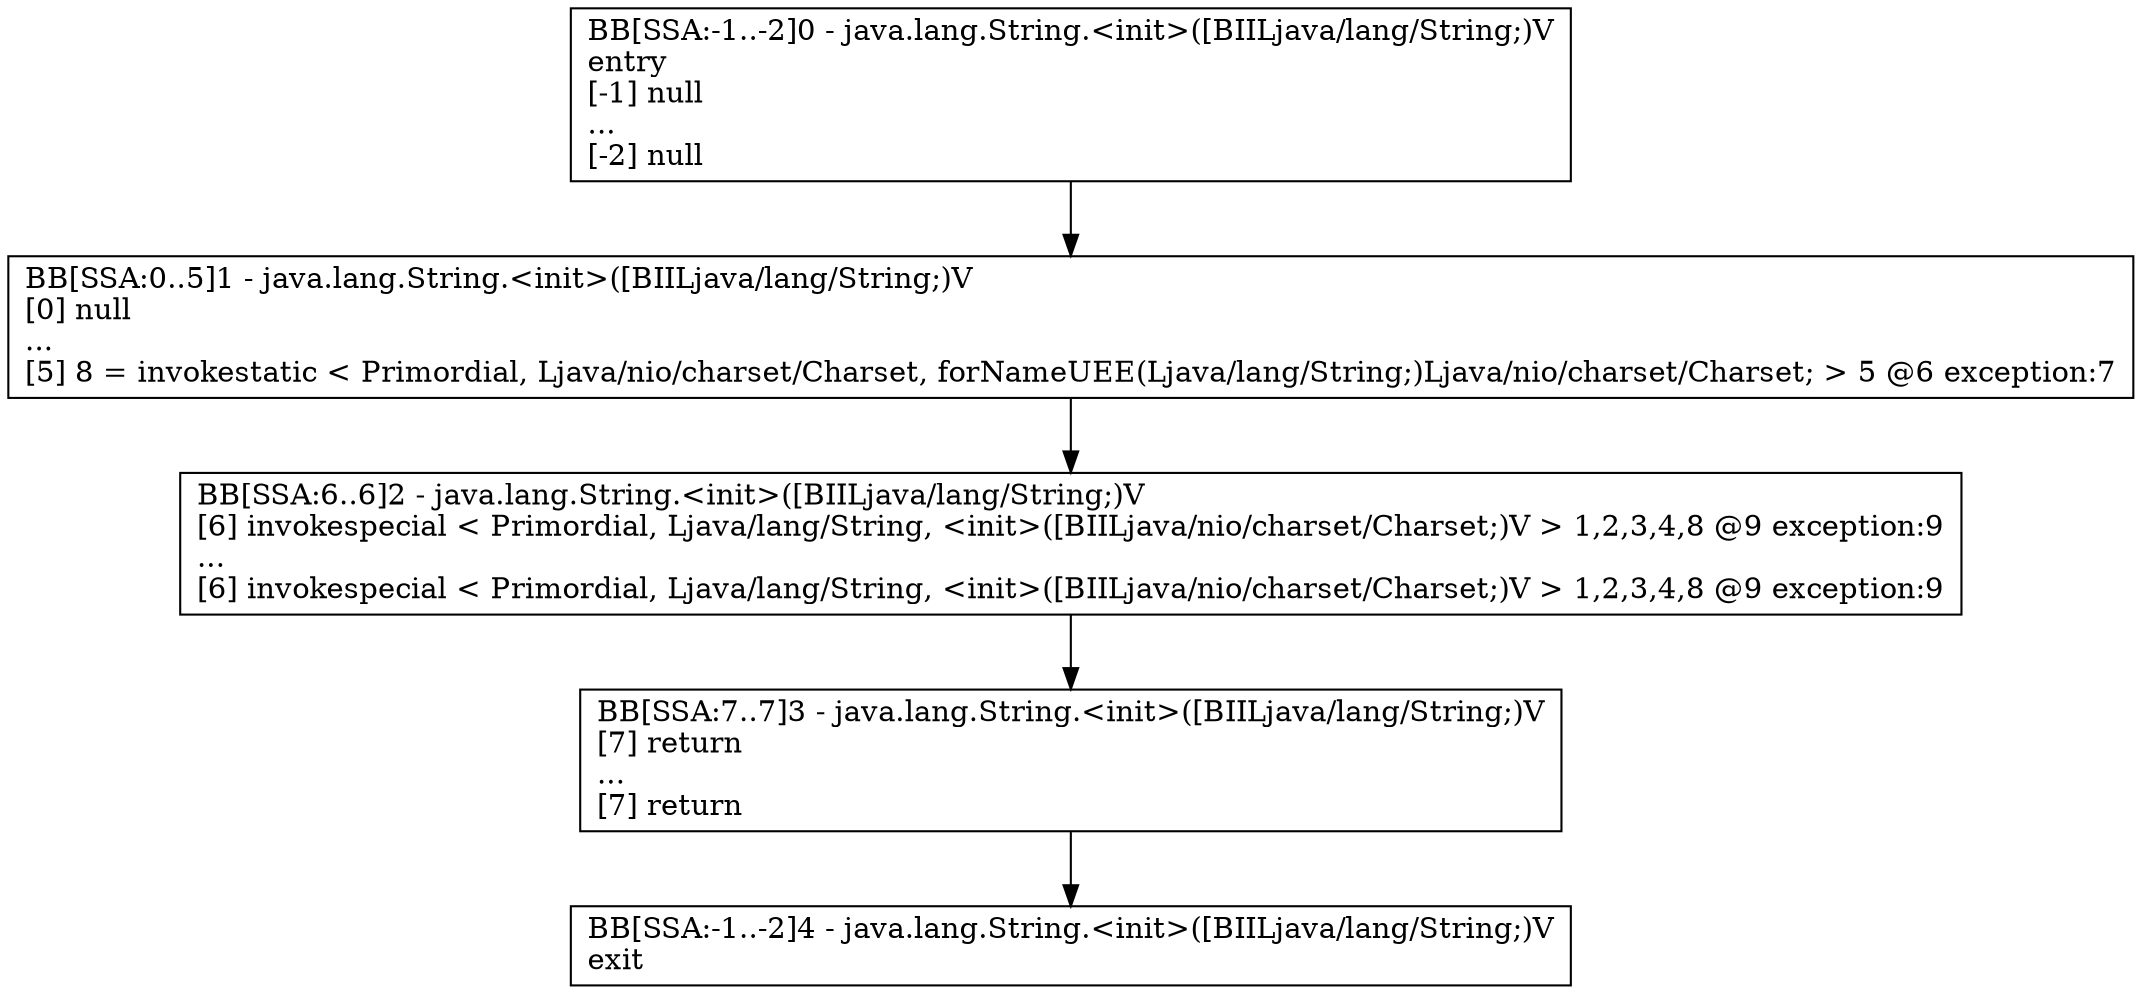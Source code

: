 digraph{
3 [label="BB[SSA:6..6]2 - java.lang.String.<init>([BIILjava/lang/String;)V\l[6] invokespecial < Primordial, Ljava/lang/String, <init>([BIILjava/nio/charset/Charset;)V > 1,2,3,4,8 @9 exception:9\l...\l[6] invokespecial < Primordial, Ljava/lang/String, <init>([BIILjava/nio/charset/Charset;)V > 1,2,3,4,8 @9 exception:9\l", shape=box, color=black]
5 [label="BB[SSA:-1..-2]4 - java.lang.String.<init>([BIILjava/lang/String;)V\lexit\l", shape=box, color=black]
2 [label="BB[SSA:0..5]1 - java.lang.String.<init>([BIILjava/lang/String;)V\l[0] null\l...\l[5] 8 = invokestatic < Primordial, Ljava/nio/charset/Charset, forNameUEE(Ljava/lang/String;)Ljava/nio/charset/Charset; > 5 @6 exception:7\l", shape=box, color=black]
4 [label="BB[SSA:7..7]3 - java.lang.String.<init>([BIILjava/lang/String;)V\l[7] return\l...\l[7] return\l", shape=box, color=black]
1 [label="BB[SSA:-1..-2]0 - java.lang.String.<init>([BIILjava/lang/String;)V\lentry\l[-1] null\l...\l[-2] null\l", shape=box, color=black]
1 -> 2
2 -> 3
3 -> 4
4 -> 5
}